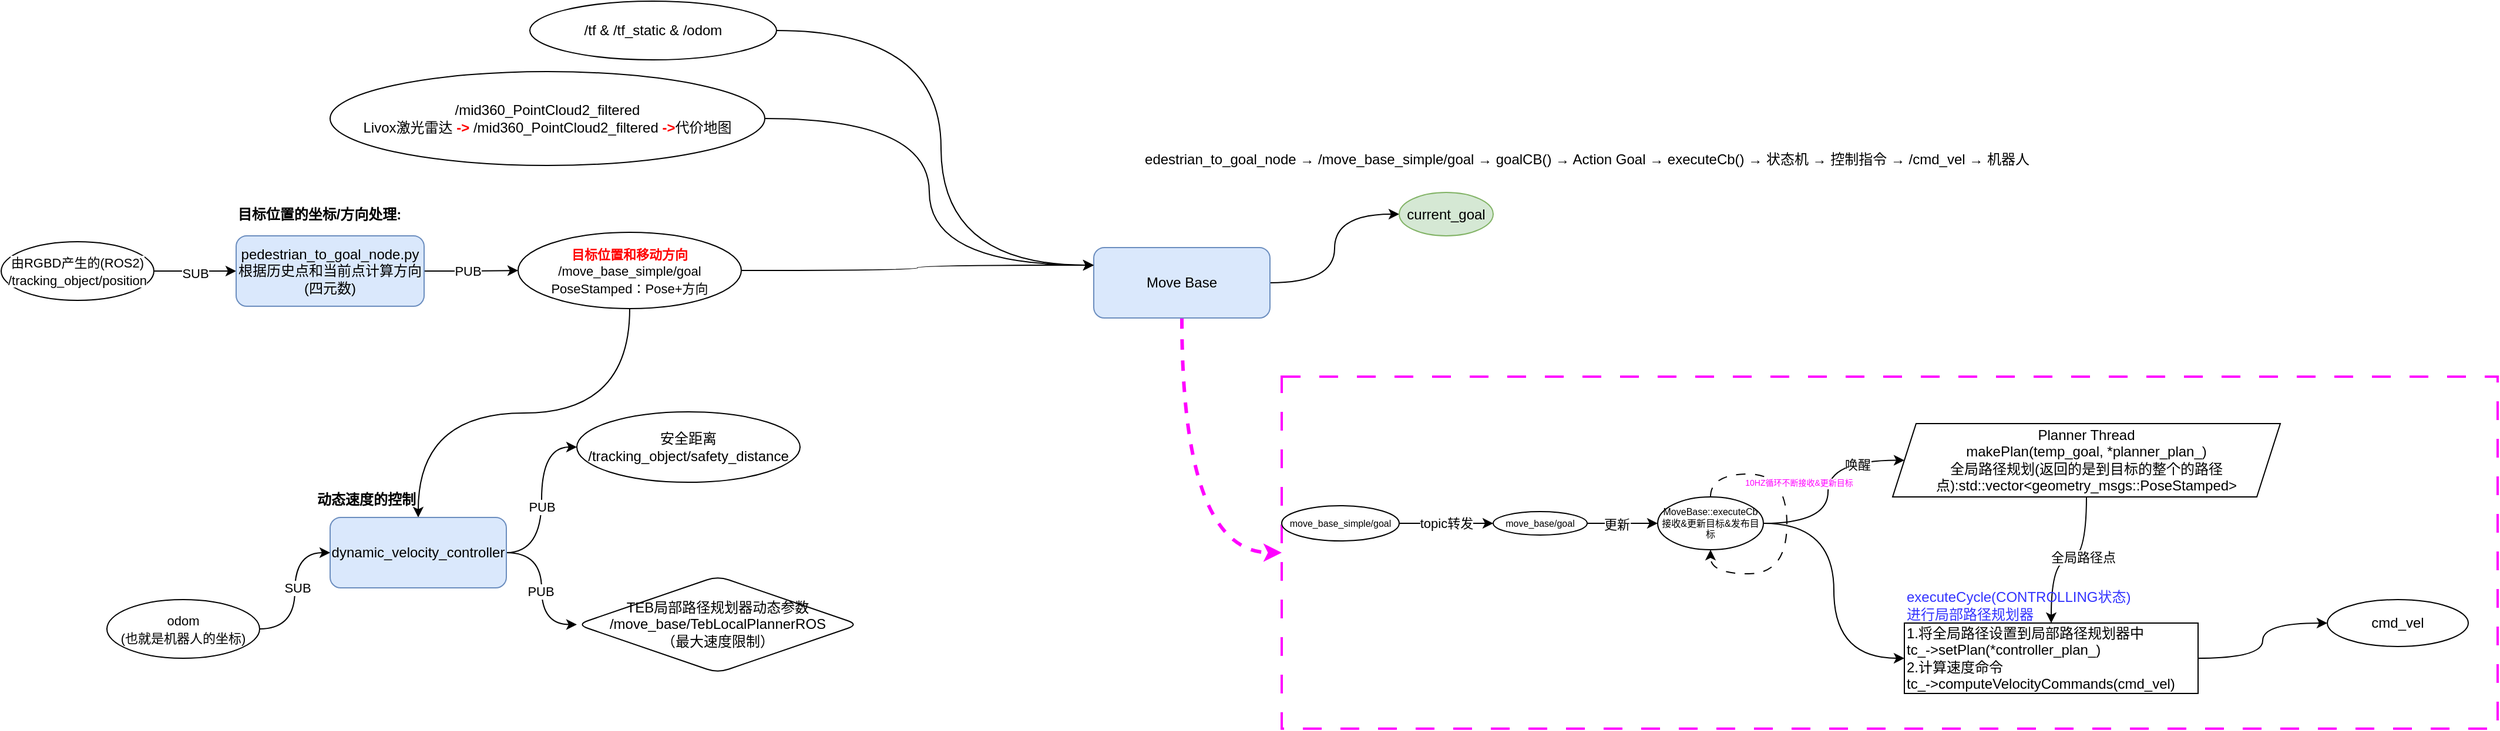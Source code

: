 <mxfile version="28.2.3">
  <diagram name="第 1 页" id="JocW46uq9P6UCGH1JRsc">
    <mxGraphModel dx="1937" dy="1091" grid="1" gridSize="10" guides="1" tooltips="1" connect="1" arrows="1" fold="1" page="1" pageScale="1" pageWidth="2339" pageHeight="3300" math="0" shadow="0">
      <root>
        <mxCell id="0" />
        <mxCell id="1" parent="0" />
        <mxCell id="tgirtB-t3Bg2d2rDa6on-3" style="edgeStyle=orthogonalEdgeStyle;curved=1;rounded=0;orthogonalLoop=1;jettySize=auto;html=1;exitX=0;exitY=0.5;exitDx=0;exitDy=0;startArrow=classic;startFill=1;endArrow=none;endFill=0;entryX=1;entryY=0.5;entryDx=0;entryDy=0;" parent="1" source="tgirtB-t3Bg2d2rDa6on-1" target="tgirtB-t3Bg2d2rDa6on-6" edge="1">
          <mxGeometry relative="1" as="geometry">
            <mxPoint x="170" y="240" as="targetPoint" />
          </mxGeometry>
        </mxCell>
        <mxCell id="tgirtB-t3Bg2d2rDa6on-8" value="SUB" style="edgeLabel;html=1;align=center;verticalAlign=middle;resizable=0;points=[];" parent="tgirtB-t3Bg2d2rDa6on-3" vertex="1" connectable="0">
          <mxGeometry x="0.008" y="2" relative="1" as="geometry">
            <mxPoint as="offset" />
          </mxGeometry>
        </mxCell>
        <mxCell id="tgirtB-t3Bg2d2rDa6on-5" style="edgeStyle=orthogonalEdgeStyle;curved=1;rounded=0;orthogonalLoop=1;jettySize=auto;html=1;exitX=1;exitY=0.5;exitDx=0;exitDy=0;entryX=0;entryY=0.5;entryDx=0;entryDy=0;" parent="1" source="tgirtB-t3Bg2d2rDa6on-1" target="tgirtB-t3Bg2d2rDa6on-7" edge="1">
          <mxGeometry relative="1" as="geometry">
            <mxPoint x="670" y="210" as="targetPoint" />
          </mxGeometry>
        </mxCell>
        <mxCell id="tgirtB-t3Bg2d2rDa6on-9" value="PUB" style="edgeLabel;html=1;align=center;verticalAlign=middle;resizable=0;points=[];" parent="tgirtB-t3Bg2d2rDa6on-5" vertex="1" connectable="0">
          <mxGeometry x="-0.125" y="2" relative="1" as="geometry">
            <mxPoint x="2" y="2" as="offset" />
          </mxGeometry>
        </mxCell>
        <mxCell id="tgirtB-t3Bg2d2rDa6on-1" value="pedestrian_to_goal_node.py&lt;br&gt;根据历史点和当前点计算方向(四元数)" style="rounded=1;whiteSpace=wrap;html=1;fillColor=#dae8fc;strokeColor=#6c8ebf;" parent="1" vertex="1">
          <mxGeometry x="390" y="210" width="160" height="60" as="geometry" />
        </mxCell>
        <mxCell id="tgirtB-t3Bg2d2rDa6on-6" value="&lt;span style=&quot;font-size: 11px; text-wrap-mode: nowrap; background-color: rgb(255, 255, 255);&quot;&gt;由RGBD产生的(ROS2)&lt;br&gt;/tracking_object/position&lt;/span&gt;" style="ellipse;whiteSpace=wrap;html=1;" parent="1" vertex="1">
          <mxGeometry x="190" y="215" width="130" height="50" as="geometry" />
        </mxCell>
        <mxCell id="tgirtB-t3Bg2d2rDa6on-30" style="edgeStyle=orthogonalEdgeStyle;curved=1;rounded=0;orthogonalLoop=1;jettySize=auto;html=1;exitX=0.5;exitY=1;exitDx=0;exitDy=0;entryX=0.5;entryY=0;entryDx=0;entryDy=0;" parent="1" source="tgirtB-t3Bg2d2rDa6on-7" target="tgirtB-t3Bg2d2rDa6on-10" edge="1">
          <mxGeometry relative="1" as="geometry" />
        </mxCell>
        <mxCell id="tgirtB-t3Bg2d2rDa6on-32" style="edgeStyle=orthogonalEdgeStyle;curved=1;rounded=0;orthogonalLoop=1;jettySize=auto;html=1;exitX=1;exitY=0.5;exitDx=0;exitDy=0;entryX=0;entryY=0.25;entryDx=0;entryDy=0;" parent="1" source="tgirtB-t3Bg2d2rDa6on-7" target="tgirtB-t3Bg2d2rDa6on-31" edge="1">
          <mxGeometry relative="1" as="geometry" />
        </mxCell>
        <mxCell id="tgirtB-t3Bg2d2rDa6on-7" value="&lt;span style=&quot;background-color: rgb(255, 255, 255);&quot;&gt;&lt;span style=&quot;font-size: 11px; text-wrap-mode: nowrap;&quot;&gt;&lt;font style=&quot;color: rgb(255, 0, 0);&quot;&gt;&lt;b&gt;目标位置和移动方向&lt;/b&gt;&lt;/font&gt;&lt;br&gt;/move_base_simple/goal&lt;/span&gt;&lt;br&gt;&lt;span style=&quot;font-size: 11px; text-wrap-mode: nowrap;&quot;&gt;PoseStamped：Pose+方向&lt;/span&gt;&lt;/span&gt;" style="ellipse;whiteSpace=wrap;html=1;" parent="1" vertex="1">
          <mxGeometry x="630" y="207" width="190" height="65" as="geometry" />
        </mxCell>
        <mxCell id="tgirtB-t3Bg2d2rDa6on-21" style="edgeStyle=orthogonalEdgeStyle;curved=1;rounded=0;orthogonalLoop=1;jettySize=auto;html=1;exitX=1;exitY=0.5;exitDx=0;exitDy=0;entryX=0;entryY=0.5;entryDx=0;entryDy=0;" parent="1" source="tgirtB-t3Bg2d2rDa6on-10" target="tgirtB-t3Bg2d2rDa6on-20" edge="1">
          <mxGeometry relative="1" as="geometry" />
        </mxCell>
        <mxCell id="tgirtB-t3Bg2d2rDa6on-27" value="PUB" style="edgeLabel;html=1;align=center;verticalAlign=middle;resizable=0;points=[];" parent="tgirtB-t3Bg2d2rDa6on-21" vertex="1" connectable="0">
          <mxGeometry x="-0.076" relative="1" as="geometry">
            <mxPoint as="offset" />
          </mxGeometry>
        </mxCell>
        <mxCell id="tgirtB-t3Bg2d2rDa6on-25" value="" style="edgeStyle=orthogonalEdgeStyle;curved=1;rounded=0;orthogonalLoop=1;jettySize=auto;html=1;" parent="1" source="tgirtB-t3Bg2d2rDa6on-10" target="tgirtB-t3Bg2d2rDa6on-24" edge="1">
          <mxGeometry relative="1" as="geometry" />
        </mxCell>
        <mxCell id="tgirtB-t3Bg2d2rDa6on-28" value="PUB" style="edgeLabel;html=1;align=center;verticalAlign=middle;resizable=0;points=[];" parent="tgirtB-t3Bg2d2rDa6on-25" vertex="1" connectable="0">
          <mxGeometry x="0.036" y="-1" relative="1" as="geometry">
            <mxPoint as="offset" />
          </mxGeometry>
        </mxCell>
        <mxCell id="tgirtB-t3Bg2d2rDa6on-10" value="dynamic_velocity_controller" style="rounded=1;whiteSpace=wrap;html=1;fillColor=#dae8fc;strokeColor=#6c8ebf;" parent="1" vertex="1">
          <mxGeometry x="470" y="450" width="150" height="60" as="geometry" />
        </mxCell>
        <mxCell id="tgirtB-t3Bg2d2rDa6on-16" style="edgeStyle=orthogonalEdgeStyle;curved=1;rounded=0;orthogonalLoop=1;jettySize=auto;html=1;exitX=1;exitY=0.5;exitDx=0;exitDy=0;entryX=0;entryY=0.5;entryDx=0;entryDy=0;" parent="1" source="tgirtB-t3Bg2d2rDa6on-15" target="tgirtB-t3Bg2d2rDa6on-10" edge="1">
          <mxGeometry relative="1" as="geometry" />
        </mxCell>
        <mxCell id="tgirtB-t3Bg2d2rDa6on-17" value="SUB" style="edgeLabel;html=1;align=center;verticalAlign=middle;resizable=0;points=[];" parent="tgirtB-t3Bg2d2rDa6on-16" vertex="1" connectable="0">
          <mxGeometry x="0.049" y="-2" relative="1" as="geometry">
            <mxPoint as="offset" />
          </mxGeometry>
        </mxCell>
        <mxCell id="tgirtB-t3Bg2d2rDa6on-15" value="&lt;div&gt;&lt;span style=&quot;font-size: 11px; text-wrap-mode: nowrap;&quot;&gt;odom&lt;/span&gt;&lt;/div&gt;&lt;div&gt;&lt;span style=&quot;font-size: 11px; text-wrap-mode: nowrap;&quot;&gt;(也就是机器人的坐标)&lt;/span&gt;&lt;/div&gt;" style="ellipse;whiteSpace=wrap;html=1;" parent="1" vertex="1">
          <mxGeometry x="280" y="520" width="130" height="50" as="geometry" />
        </mxCell>
        <mxCell id="tgirtB-t3Bg2d2rDa6on-19" value="目标位置的坐标/方向处理:" style="text;strokeColor=none;align=center;fillColor=none;html=1;verticalAlign=middle;whiteSpace=wrap;rounded=0;fontStyle=1" parent="1" vertex="1">
          <mxGeometry x="390" y="177" width="142" height="30" as="geometry" />
        </mxCell>
        <mxCell id="tgirtB-t3Bg2d2rDa6on-20" value="安全距离&lt;br&gt;/tracking_object/safety_distance" style="ellipse;whiteSpace=wrap;html=1;" parent="1" vertex="1">
          <mxGeometry x="680" y="360" width="190" height="60" as="geometry" />
        </mxCell>
        <mxCell id="tgirtB-t3Bg2d2rDa6on-24" value="TEB局部路径规划器动态参数&lt;br&gt;/move_base/TebLocalPlannerROS&lt;br&gt;（最大速度限制）" style="rhombus;whiteSpace=wrap;html=1;rounded=1;" parent="1" vertex="1">
          <mxGeometry x="680" y="500" width="240" height="82.5" as="geometry" />
        </mxCell>
        <mxCell id="tgirtB-t3Bg2d2rDa6on-29" value="动态速度的控制" style="text;strokeColor=none;align=center;fillColor=none;html=1;verticalAlign=middle;whiteSpace=wrap;rounded=0;fontStyle=1" parent="1" vertex="1">
          <mxGeometry x="430" y="420" width="142" height="30" as="geometry" />
        </mxCell>
        <mxCell id="bKKhn9Pamj0dwOwQ77PS-11" style="edgeStyle=orthogonalEdgeStyle;curved=1;rounded=0;orthogonalLoop=1;jettySize=auto;html=1;exitX=1;exitY=0.5;exitDx=0;exitDy=0;entryX=0;entryY=0.5;entryDx=0;entryDy=0;" edge="1" parent="1" source="tgirtB-t3Bg2d2rDa6on-31" target="bKKhn9Pamj0dwOwQ77PS-10">
          <mxGeometry relative="1" as="geometry" />
        </mxCell>
        <mxCell id="bKKhn9Pamj0dwOwQ77PS-33" style="edgeStyle=orthogonalEdgeStyle;curved=1;rounded=0;orthogonalLoop=1;jettySize=auto;html=1;exitX=0.5;exitY=1;exitDx=0;exitDy=0;entryX=0;entryY=0.5;entryDx=0;entryDy=0;strokeWidth=3;dashed=1;strokeColor=#FF00FF;" edge="1" parent="1" source="tgirtB-t3Bg2d2rDa6on-31" target="bKKhn9Pamj0dwOwQ77PS-30">
          <mxGeometry relative="1" as="geometry" />
        </mxCell>
        <mxCell id="tgirtB-t3Bg2d2rDa6on-31" value="Move Base" style="rounded=1;whiteSpace=wrap;html=1;fillColor=#dae8fc;strokeColor=#6c8ebf;" parent="1" vertex="1">
          <mxGeometry x="1120" y="220" width="150" height="60" as="geometry" />
        </mxCell>
        <mxCell id="tgirtB-t3Bg2d2rDa6on-34" style="edgeStyle=orthogonalEdgeStyle;curved=1;rounded=0;orthogonalLoop=1;jettySize=auto;html=1;exitX=1;exitY=0.5;exitDx=0;exitDy=0;entryX=0;entryY=0.25;entryDx=0;entryDy=0;" parent="1" source="tgirtB-t3Bg2d2rDa6on-33" target="tgirtB-t3Bg2d2rDa6on-31" edge="1">
          <mxGeometry relative="1" as="geometry" />
        </mxCell>
        <mxCell id="tgirtB-t3Bg2d2rDa6on-33" value="/mid360_PointCloud2_filtered&lt;br&gt;Livox激光雷达 &lt;b&gt;&lt;font style=&quot;color: rgb(255, 0, 0);&quot;&gt;-&amp;gt;&lt;/font&gt;&lt;/b&gt; /mid360_PointCloud2_filtered &lt;b&gt;&lt;font style=&quot;color: rgb(255, 0, 0);&quot;&gt;-&amp;gt;&lt;/font&gt;&lt;/b&gt;代价地图" style="ellipse;whiteSpace=wrap;html=1;" parent="1" vertex="1">
          <mxGeometry x="470" y="70" width="370" height="80" as="geometry" />
        </mxCell>
        <mxCell id="tgirtB-t3Bg2d2rDa6on-36" style="edgeStyle=orthogonalEdgeStyle;curved=1;rounded=0;orthogonalLoop=1;jettySize=auto;html=1;exitX=1;exitY=0.5;exitDx=0;exitDy=0;entryX=0;entryY=0.25;entryDx=0;entryDy=0;" parent="1" source="tgirtB-t3Bg2d2rDa6on-35" target="tgirtB-t3Bg2d2rDa6on-31" edge="1">
          <mxGeometry relative="1" as="geometry">
            <Array as="points">
              <mxPoint x="990" y="35" />
              <mxPoint x="990" y="235" />
            </Array>
          </mxGeometry>
        </mxCell>
        <mxCell id="tgirtB-t3Bg2d2rDa6on-35" value="/tf &amp;amp; /tf_static &amp;amp; /odom" style="ellipse;whiteSpace=wrap;html=1;" parent="1" vertex="1">
          <mxGeometry x="640" y="10" width="210" height="50" as="geometry" />
        </mxCell>
        <mxCell id="tgirtB-t3Bg2d2rDa6on-37" value="edestrian_to_goal_node → /move_base_simple/goal → goalCB() → Action Goal → executeCb() → 状态机 → 控制指令 → /cmd_vel → 机器人" style="text;strokeColor=none;align=center;fillColor=none;html=1;verticalAlign=middle;whiteSpace=wrap;rounded=0;" parent="1" vertex="1">
          <mxGeometry x="1150" y="130" width="780" height="30" as="geometry" />
        </mxCell>
        <mxCell id="bKKhn9Pamj0dwOwQ77PS-10" value="current_goal" style="ellipse;whiteSpace=wrap;html=1;fillColor=#d5e8d4;strokeColor=#82b366;" vertex="1" parent="1">
          <mxGeometry x="1380" y="173" width="80" height="37" as="geometry" />
        </mxCell>
        <mxCell id="bKKhn9Pamj0dwOwQ77PS-32" value="" style="group" vertex="1" connectable="0" parent="1">
          <mxGeometry x="1280" y="330" width="1035" height="300" as="geometry" />
        </mxCell>
        <mxCell id="bKKhn9Pamj0dwOwQ77PS-30" value="" style="rounded=0;whiteSpace=wrap;html=1;dashed=1;dashPattern=8 8;strokeWidth=2;strokeColor=#FF00FF;fillColor=none;" vertex="1" parent="bKKhn9Pamj0dwOwQ77PS-32">
          <mxGeometry width="1035" height="300" as="geometry" />
        </mxCell>
        <mxCell id="bKKhn9Pamj0dwOwQ77PS-5" value="" style="edgeStyle=orthogonalEdgeStyle;rounded=0;orthogonalLoop=1;jettySize=auto;html=1;curved=1;" edge="1" parent="bKKhn9Pamj0dwOwQ77PS-32" source="bKKhn9Pamj0dwOwQ77PS-2" target="bKKhn9Pamj0dwOwQ77PS-4">
          <mxGeometry relative="1" as="geometry" />
        </mxCell>
        <mxCell id="bKKhn9Pamj0dwOwQ77PS-6" value="topic转发" style="edgeLabel;html=1;align=center;verticalAlign=middle;resizable=0;points=[];" vertex="1" connectable="0" parent="bKKhn9Pamj0dwOwQ77PS-5">
          <mxGeometry x="-0.013" relative="1" as="geometry">
            <mxPoint as="offset" />
          </mxGeometry>
        </mxCell>
        <mxCell id="bKKhn9Pamj0dwOwQ77PS-2" value="move_base_simple/goal" style="ellipse;whiteSpace=wrap;html=1;fontSize=8;" vertex="1" parent="bKKhn9Pamj0dwOwQ77PS-32">
          <mxGeometry y="110" width="100" height="30" as="geometry" />
        </mxCell>
        <mxCell id="bKKhn9Pamj0dwOwQ77PS-8" value="" style="edgeStyle=orthogonalEdgeStyle;curved=1;rounded=0;orthogonalLoop=1;jettySize=auto;html=1;" edge="1" parent="bKKhn9Pamj0dwOwQ77PS-32" source="bKKhn9Pamj0dwOwQ77PS-4" target="bKKhn9Pamj0dwOwQ77PS-7">
          <mxGeometry relative="1" as="geometry" />
        </mxCell>
        <mxCell id="bKKhn9Pamj0dwOwQ77PS-9" value="更新" style="edgeLabel;html=1;align=center;verticalAlign=middle;resizable=0;points=[];" vertex="1" connectable="0" parent="bKKhn9Pamj0dwOwQ77PS-8">
          <mxGeometry x="-0.177" y="-1" relative="1" as="geometry">
            <mxPoint as="offset" />
          </mxGeometry>
        </mxCell>
        <mxCell id="bKKhn9Pamj0dwOwQ77PS-4" value="move_base/goal" style="ellipse;whiteSpace=wrap;html=1;fontSize=8;" vertex="1" parent="bKKhn9Pamj0dwOwQ77PS-32">
          <mxGeometry x="180" y="115" width="80" height="20" as="geometry" />
        </mxCell>
        <mxCell id="bKKhn9Pamj0dwOwQ77PS-20" style="edgeStyle=orthogonalEdgeStyle;curved=1;rounded=0;orthogonalLoop=1;jettySize=auto;html=1;exitX=1;exitY=0.5;exitDx=0;exitDy=0;entryX=0;entryY=0.5;entryDx=0;entryDy=0;" edge="1" parent="bKKhn9Pamj0dwOwQ77PS-32" source="bKKhn9Pamj0dwOwQ77PS-7" target="bKKhn9Pamj0dwOwQ77PS-13">
          <mxGeometry relative="1" as="geometry" />
        </mxCell>
        <mxCell id="bKKhn9Pamj0dwOwQ77PS-21" value="唤醒" style="edgeLabel;html=1;align=center;verticalAlign=middle;resizable=0;points=[];" vertex="1" connectable="0" parent="bKKhn9Pamj0dwOwQ77PS-20">
          <mxGeometry x="0.536" y="-3" relative="1" as="geometry">
            <mxPoint as="offset" />
          </mxGeometry>
        </mxCell>
        <mxCell id="bKKhn9Pamj0dwOwQ77PS-23" style="edgeStyle=orthogonalEdgeStyle;curved=1;rounded=0;orthogonalLoop=1;jettySize=auto;html=1;exitX=1;exitY=0.5;exitDx=0;exitDy=0;entryX=0;entryY=0.5;entryDx=0;entryDy=0;" edge="1" parent="bKKhn9Pamj0dwOwQ77PS-32" source="bKKhn9Pamj0dwOwQ77PS-7" target="bKKhn9Pamj0dwOwQ77PS-22">
          <mxGeometry relative="1" as="geometry" />
        </mxCell>
        <mxCell id="bKKhn9Pamj0dwOwQ77PS-7" value="MoveBase::executeCb&lt;br&gt;接收&amp;amp;更新目标&amp;amp;发布目标" style="ellipse;whiteSpace=wrap;html=1;fontSize=8;" vertex="1" parent="bKKhn9Pamj0dwOwQ77PS-32">
          <mxGeometry x="320" y="102.5" width="90" height="45" as="geometry" />
        </mxCell>
        <mxCell id="bKKhn9Pamj0dwOwQ77PS-24" style="edgeStyle=orthogonalEdgeStyle;curved=1;rounded=0;orthogonalLoop=1;jettySize=auto;html=1;exitX=0.5;exitY=1;exitDx=0;exitDy=0;" edge="1" parent="bKKhn9Pamj0dwOwQ77PS-32" source="bKKhn9Pamj0dwOwQ77PS-13" target="bKKhn9Pamj0dwOwQ77PS-22">
          <mxGeometry relative="1" as="geometry" />
        </mxCell>
        <mxCell id="bKKhn9Pamj0dwOwQ77PS-27" value="全局路径点" style="edgeLabel;html=1;align=center;verticalAlign=middle;resizable=0;points=[];" vertex="1" connectable="0" parent="bKKhn9Pamj0dwOwQ77PS-24">
          <mxGeometry x="-0.257" y="-3" relative="1" as="geometry">
            <mxPoint as="offset" />
          </mxGeometry>
        </mxCell>
        <mxCell id="bKKhn9Pamj0dwOwQ77PS-13" value="Planner Thread&lt;br&gt;makePlan(temp_goal, *planner_plan_)&lt;br&gt;全局路径规划(返回的是到目标的整个的路径点):std::vector&amp;lt;geometry_msgs::PoseStamped&amp;gt;" style="shape=parallelogram;perimeter=parallelogramPerimeter;whiteSpace=wrap;html=1;fixedSize=1;" vertex="1" parent="bKKhn9Pamj0dwOwQ77PS-32">
          <mxGeometry x="520" y="40" width="330" height="62.5" as="geometry" />
        </mxCell>
        <mxCell id="bKKhn9Pamj0dwOwQ77PS-17" style="edgeStyle=orthogonalEdgeStyle;curved=1;rounded=0;orthogonalLoop=1;jettySize=auto;html=1;exitX=0.5;exitY=0;exitDx=0;exitDy=0;dashed=1;dashPattern=8 8;" edge="1" parent="bKKhn9Pamj0dwOwQ77PS-32" source="bKKhn9Pamj0dwOwQ77PS-7" target="bKKhn9Pamj0dwOwQ77PS-7">
          <mxGeometry relative="1" as="geometry">
            <Array as="points">
              <mxPoint x="365" y="83" />
              <mxPoint x="430" y="83" />
              <mxPoint x="430" y="168" />
              <mxPoint x="365" y="168" />
            </Array>
          </mxGeometry>
        </mxCell>
        <mxCell id="bKKhn9Pamj0dwOwQ77PS-18" value="10HZ循环不断接收&amp;amp;更新目标" style="edgeLabel;html=1;align=center;verticalAlign=middle;resizable=0;points=[];fontSize=7;fontColor=#FF00FF;" vertex="1" connectable="0" parent="bKKhn9Pamj0dwOwQ77PS-17">
          <mxGeometry x="-0.264" y="-9" relative="1" as="geometry">
            <mxPoint x="19" y="-2" as="offset" />
          </mxGeometry>
        </mxCell>
        <mxCell id="bKKhn9Pamj0dwOwQ77PS-29" style="edgeStyle=orthogonalEdgeStyle;curved=1;rounded=0;orthogonalLoop=1;jettySize=auto;html=1;exitX=1;exitY=0.5;exitDx=0;exitDy=0;" edge="1" parent="bKKhn9Pamj0dwOwQ77PS-32" source="bKKhn9Pamj0dwOwQ77PS-22" target="bKKhn9Pamj0dwOwQ77PS-28">
          <mxGeometry relative="1" as="geometry" />
        </mxCell>
        <mxCell id="bKKhn9Pamj0dwOwQ77PS-22" value="1.将全局路径设置到局部路径规划器中&lt;br&gt;tc_-&amp;gt;setPlan(*controller_plan_)&lt;br&gt;2.计算速度命令&lt;br&gt;tc_-&amp;gt;computeVelocityCommands(cmd_vel)" style="rounded=0;whiteSpace=wrap;html=1;align=left;" vertex="1" parent="bKKhn9Pamj0dwOwQ77PS-32">
          <mxGeometry x="530" y="210" width="250" height="60" as="geometry" />
        </mxCell>
        <mxCell id="bKKhn9Pamj0dwOwQ77PS-26" value="executeCycle(CONTROLLING状态)&lt;br&gt;进行局部路径规划器" style="text;strokeColor=none;align=left;fillColor=none;html=1;verticalAlign=middle;whiteSpace=wrap;rounded=0;fontColor=#3333FF;" vertex="1" parent="bKKhn9Pamj0dwOwQ77PS-32">
          <mxGeometry x="530" y="180" width="220" height="30" as="geometry" />
        </mxCell>
        <mxCell id="bKKhn9Pamj0dwOwQ77PS-28" value="cmd_vel" style="ellipse;whiteSpace=wrap;html=1;" vertex="1" parent="bKKhn9Pamj0dwOwQ77PS-32">
          <mxGeometry x="890" y="190" width="120" height="40" as="geometry" />
        </mxCell>
      </root>
    </mxGraphModel>
  </diagram>
</mxfile>
